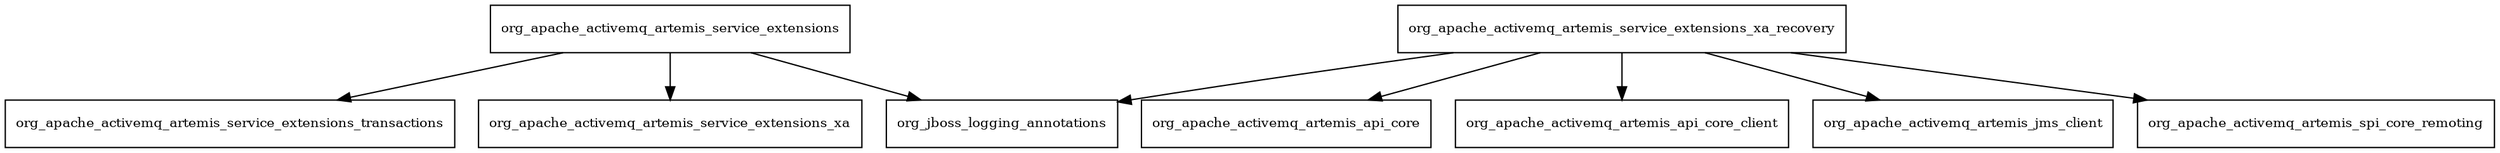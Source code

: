 digraph artemis_service_extensions_2_6_4_package_dependencies {
  node [shape = box, fontsize=10.0];
  org_apache_activemq_artemis_service_extensions -> org_apache_activemq_artemis_service_extensions_transactions;
  org_apache_activemq_artemis_service_extensions -> org_apache_activemq_artemis_service_extensions_xa;
  org_apache_activemq_artemis_service_extensions -> org_jboss_logging_annotations;
  org_apache_activemq_artemis_service_extensions_xa_recovery -> org_apache_activemq_artemis_api_core;
  org_apache_activemq_artemis_service_extensions_xa_recovery -> org_apache_activemq_artemis_api_core_client;
  org_apache_activemq_artemis_service_extensions_xa_recovery -> org_apache_activemq_artemis_jms_client;
  org_apache_activemq_artemis_service_extensions_xa_recovery -> org_apache_activemq_artemis_spi_core_remoting;
  org_apache_activemq_artemis_service_extensions_xa_recovery -> org_jboss_logging_annotations;
}
